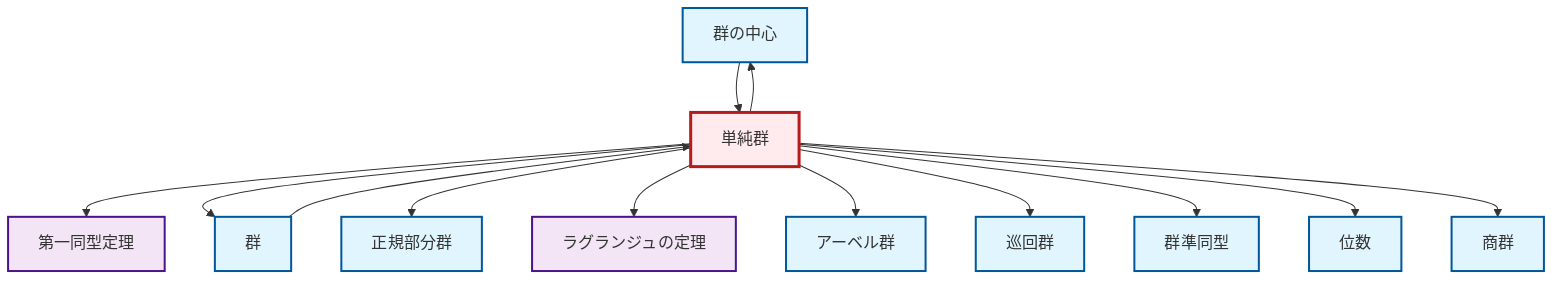 graph TD
    classDef definition fill:#e1f5fe,stroke:#01579b,stroke-width:2px
    classDef theorem fill:#f3e5f5,stroke:#4a148c,stroke-width:2px
    classDef axiom fill:#fff3e0,stroke:#e65100,stroke-width:2px
    classDef example fill:#e8f5e9,stroke:#1b5e20,stroke-width:2px
    classDef current fill:#ffebee,stroke:#b71c1c,stroke-width:3px
    def-order["位数"]:::definition
    def-center-of-group["群の中心"]:::definition
    def-homomorphism["群準同型"]:::definition
    thm-first-isomorphism["第一同型定理"]:::theorem
    def-cyclic-group["巡回群"]:::definition
    def-simple-group["単純群"]:::definition
    def-normal-subgroup["正規部分群"]:::definition
    def-quotient-group["商群"]:::definition
    def-group["群"]:::definition
    def-abelian-group["アーベル群"]:::definition
    thm-lagrange["ラグランジュの定理"]:::theorem
    def-simple-group --> thm-first-isomorphism
    def-simple-group --> def-group
    def-simple-group --> def-normal-subgroup
    def-simple-group --> thm-lagrange
    def-group --> def-simple-group
    def-simple-group --> def-abelian-group
    def-simple-group --> def-cyclic-group
    def-simple-group --> def-center-of-group
    def-simple-group --> def-homomorphism
    def-center-of-group --> def-simple-group
    def-simple-group --> def-order
    def-simple-group --> def-quotient-group
    class def-simple-group current